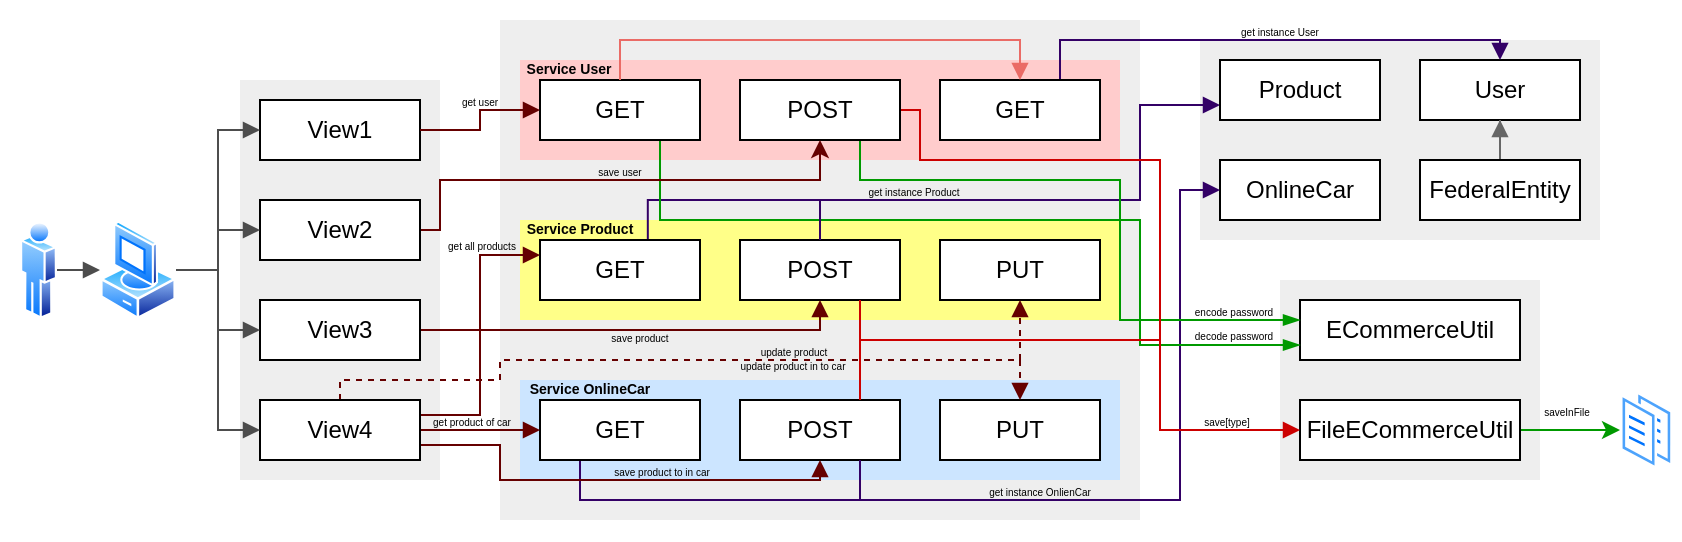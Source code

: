 <mxfile version="24.4.4" type="device">
  <diagram name="Página-1" id="pG7MugrTjKCeWoQ-RraY">
    <mxGraphModel dx="819" dy="426" grid="1" gridSize="10" guides="1" tooltips="1" connect="1" arrows="1" fold="1" page="1" pageScale="1" pageWidth="850" pageHeight="1100" math="0" shadow="0">
      <root>
        <mxCell id="0" />
        <mxCell id="1" parent="0" />
        <mxCell id="sE2eDl3IBhnxxQkwJqKN-86" value="" style="rounded=0;whiteSpace=wrap;html=1;strokeColor=none;" vertex="1" parent="1">
          <mxGeometry x="30" y="10" width="840" height="270" as="geometry" />
        </mxCell>
        <mxCell id="sE2eDl3IBhnxxQkwJqKN-63" value="" style="rounded=0;whiteSpace=wrap;html=1;fillColor=#eeeeee;strokeColor=none;" vertex="1" parent="1">
          <mxGeometry x="150" y="50" width="100" height="200" as="geometry" />
        </mxCell>
        <mxCell id="sE2eDl3IBhnxxQkwJqKN-62" value="" style="rounded=0;whiteSpace=wrap;html=1;fillColor=#eeeeee;strokeColor=none;" vertex="1" parent="1">
          <mxGeometry x="670" y="150" width="130" height="100" as="geometry" />
        </mxCell>
        <mxCell id="sE2eDl3IBhnxxQkwJqKN-61" value="" style="rounded=0;whiteSpace=wrap;html=1;fillColor=#eeeeee;strokeColor=none;" vertex="1" parent="1">
          <mxGeometry x="630" y="30" width="200" height="100" as="geometry" />
        </mxCell>
        <mxCell id="sE2eDl3IBhnxxQkwJqKN-57" value="" style="rounded=0;whiteSpace=wrap;html=1;strokeColor=none;fillColor=#eeeeee;" vertex="1" parent="1">
          <mxGeometry x="280" y="20" width="320" height="250" as="geometry" />
        </mxCell>
        <mxCell id="sE2eDl3IBhnxxQkwJqKN-58" value="" style="rounded=0;whiteSpace=wrap;html=1;fillColor=#ffcccc;strokeColor=none;" vertex="1" parent="1">
          <mxGeometry x="290" y="40" width="300" height="50" as="geometry" />
        </mxCell>
        <mxCell id="sE2eDl3IBhnxxQkwJqKN-59" value="" style="rounded=0;whiteSpace=wrap;html=1;fillColor=#ffff88;strokeColor=none;" vertex="1" parent="1">
          <mxGeometry x="290" y="120" width="300" height="50" as="geometry" />
        </mxCell>
        <mxCell id="sE2eDl3IBhnxxQkwJqKN-60" value="" style="rounded=0;whiteSpace=wrap;html=1;fillColor=#cce5ff;strokeColor=none;" vertex="1" parent="1">
          <mxGeometry x="290" y="200" width="300" height="50" as="geometry" />
        </mxCell>
        <mxCell id="sE2eDl3IBhnxxQkwJqKN-1" value="User" style="rounded=0;whiteSpace=wrap;html=1;" vertex="1" parent="1">
          <mxGeometry x="740" y="40" width="80" height="30" as="geometry" />
        </mxCell>
        <mxCell id="sE2eDl3IBhnxxQkwJqKN-49" style="edgeStyle=orthogonalEdgeStyle;rounded=0;orthogonalLoop=1;jettySize=auto;html=1;exitX=0;exitY=0.75;exitDx=0;exitDy=0;entryX=0.674;entryY=-0.003;entryDx=0;entryDy=0;startArrow=block;startFill=1;endArrow=none;endFill=0;strokeColor=#330066;entryPerimeter=0;" edge="1" parent="1" source="sE2eDl3IBhnxxQkwJqKN-2" target="sE2eDl3IBhnxxQkwJqKN-14">
          <mxGeometry relative="1" as="geometry">
            <Array as="points">
              <mxPoint x="600" y="62" />
              <mxPoint x="600" y="110" />
              <mxPoint x="354" y="110" />
            </Array>
          </mxGeometry>
        </mxCell>
        <mxCell id="sE2eDl3IBhnxxQkwJqKN-2" value="Product" style="rounded=0;whiteSpace=wrap;html=1;" vertex="1" parent="1">
          <mxGeometry x="640" y="40" width="80" height="30" as="geometry" />
        </mxCell>
        <mxCell id="sE2eDl3IBhnxxQkwJqKN-3" value="OnlineCar" style="rounded=0;whiteSpace=wrap;html=1;" vertex="1" parent="1">
          <mxGeometry x="640" y="90" width="80" height="30" as="geometry" />
        </mxCell>
        <mxCell id="sE2eDl3IBhnxxQkwJqKN-4" value="ECommerceUtil" style="rounded=0;whiteSpace=wrap;html=1;" vertex="1" parent="1">
          <mxGeometry x="680" y="160" width="110" height="30" as="geometry" />
        </mxCell>
        <mxCell id="sE2eDl3IBhnxxQkwJqKN-48" style="edgeStyle=orthogonalEdgeStyle;rounded=0;orthogonalLoop=1;jettySize=auto;html=1;entryX=0.5;entryY=1;entryDx=0;entryDy=0;endArrow=block;endFill=1;strokeColor=#666666;" edge="1" parent="1" source="sE2eDl3IBhnxxQkwJqKN-6" target="sE2eDl3IBhnxxQkwJqKN-1">
          <mxGeometry relative="1" as="geometry" />
        </mxCell>
        <mxCell id="sE2eDl3IBhnxxQkwJqKN-6" value="FederalEntity" style="rounded=0;whiteSpace=wrap;html=1;" vertex="1" parent="1">
          <mxGeometry x="740" y="90" width="80" height="30" as="geometry" />
        </mxCell>
        <mxCell id="sE2eDl3IBhnxxQkwJqKN-77" style="edgeStyle=orthogonalEdgeStyle;rounded=0;orthogonalLoop=1;jettySize=auto;html=1;entryX=0;entryY=0.5;entryDx=0;entryDy=0;strokeColor=#009900;" edge="1" parent="1" source="sE2eDl3IBhnxxQkwJqKN-7" target="sE2eDl3IBhnxxQkwJqKN-76">
          <mxGeometry relative="1" as="geometry" />
        </mxCell>
        <mxCell id="sE2eDl3IBhnxxQkwJqKN-7" value="FileECommerceUtil" style="rounded=0;whiteSpace=wrap;html=1;" vertex="1" parent="1">
          <mxGeometry x="680" y="210" width="110" height="30" as="geometry" />
        </mxCell>
        <mxCell id="sE2eDl3IBhnxxQkwJqKN-46" style="edgeStyle=orthogonalEdgeStyle;rounded=0;orthogonalLoop=1;jettySize=auto;html=1;exitX=0.25;exitY=1;exitDx=0;exitDy=0;entryX=0;entryY=0.5;entryDx=0;entryDy=0;endArrow=block;endFill=1;strokeColor=#330066;" edge="1" parent="1" source="sE2eDl3IBhnxxQkwJqKN-8" target="sE2eDl3IBhnxxQkwJqKN-3">
          <mxGeometry relative="1" as="geometry">
            <Array as="points">
              <mxPoint x="320" y="260" />
              <mxPoint x="620" y="260" />
              <mxPoint x="620" y="105" />
            </Array>
          </mxGeometry>
        </mxCell>
        <mxCell id="sE2eDl3IBhnxxQkwJqKN-8" value="GET" style="rounded=0;whiteSpace=wrap;html=1;" vertex="1" parent="1">
          <mxGeometry x="300" y="210" width="80" height="30" as="geometry" />
        </mxCell>
        <mxCell id="sE2eDl3IBhnxxQkwJqKN-9" value="POST" style="rounded=0;whiteSpace=wrap;html=1;" vertex="1" parent="1">
          <mxGeometry x="400" y="210" width="80" height="30" as="geometry" />
        </mxCell>
        <mxCell id="sE2eDl3IBhnxxQkwJqKN-10" value="PUT" style="rounded=0;whiteSpace=wrap;html=1;" vertex="1" parent="1">
          <mxGeometry x="500" y="210" width="80" height="30" as="geometry" />
        </mxCell>
        <mxCell id="sE2eDl3IBhnxxQkwJqKN-54" style="edgeStyle=orthogonalEdgeStyle;rounded=0;orthogonalLoop=1;jettySize=auto;html=1;exitX=0.75;exitY=1;exitDx=0;exitDy=0;entryX=0;entryY=0.75;entryDx=0;entryDy=0;endArrow=blockThin;endFill=1;strokeColor=#009900;" edge="1" parent="1" source="sE2eDl3IBhnxxQkwJqKN-11" target="sE2eDl3IBhnxxQkwJqKN-4">
          <mxGeometry relative="1" as="geometry">
            <Array as="points">
              <mxPoint x="360" y="120" />
              <mxPoint x="600" y="120" />
              <mxPoint x="600" y="183" />
            </Array>
          </mxGeometry>
        </mxCell>
        <mxCell id="sE2eDl3IBhnxxQkwJqKN-11" value="GET" style="rounded=0;whiteSpace=wrap;html=1;" vertex="1" parent="1">
          <mxGeometry x="300" y="50" width="80" height="30" as="geometry" />
        </mxCell>
        <mxCell id="sE2eDl3IBhnxxQkwJqKN-52" style="edgeStyle=orthogonalEdgeStyle;rounded=0;orthogonalLoop=1;jettySize=auto;html=1;exitX=0.75;exitY=1;exitDx=0;exitDy=0;endArrow=blockThin;endFill=1;strokeColor=#009900;" edge="1" parent="1" source="sE2eDl3IBhnxxQkwJqKN-12">
          <mxGeometry relative="1" as="geometry">
            <mxPoint x="680" y="170" as="targetPoint" />
            <Array as="points">
              <mxPoint x="460" y="100" />
              <mxPoint x="590" y="100" />
              <mxPoint x="590" y="170" />
              <mxPoint x="680" y="170" />
            </Array>
          </mxGeometry>
        </mxCell>
        <mxCell id="sE2eDl3IBhnxxQkwJqKN-72" style="edgeStyle=orthogonalEdgeStyle;rounded=0;orthogonalLoop=1;jettySize=auto;html=1;entryX=0;entryY=0.5;entryDx=0;entryDy=0;exitX=1;exitY=0.5;exitDx=0;exitDy=0;endArrow=block;endFill=1;strokeColor=#CC0000;" edge="1" parent="1" source="sE2eDl3IBhnxxQkwJqKN-12" target="sE2eDl3IBhnxxQkwJqKN-7">
          <mxGeometry relative="1" as="geometry">
            <Array as="points">
              <mxPoint x="490" y="65" />
              <mxPoint x="490" y="90" />
              <mxPoint x="610" y="90" />
              <mxPoint x="610" y="225" />
            </Array>
          </mxGeometry>
        </mxCell>
        <mxCell id="sE2eDl3IBhnxxQkwJqKN-12" value="POST" style="rounded=0;whiteSpace=wrap;html=1;" vertex="1" parent="1">
          <mxGeometry x="400" y="50" width="80" height="30" as="geometry" />
        </mxCell>
        <mxCell id="sE2eDl3IBhnxxQkwJqKN-14" value="GET" style="rounded=0;whiteSpace=wrap;html=1;" vertex="1" parent="1">
          <mxGeometry x="300" y="130" width="80" height="30" as="geometry" />
        </mxCell>
        <mxCell id="sE2eDl3IBhnxxQkwJqKN-15" value="POST" style="rounded=0;whiteSpace=wrap;html=1;" vertex="1" parent="1">
          <mxGeometry x="400" y="130" width="80" height="30" as="geometry" />
        </mxCell>
        <mxCell id="sE2eDl3IBhnxxQkwJqKN-43" style="edgeStyle=orthogonalEdgeStyle;rounded=0;orthogonalLoop=1;jettySize=auto;html=1;entryX=0.5;entryY=0;entryDx=0;entryDy=0;endArrow=block;endFill=1;dashed=1;strokeColor=#660000;" edge="1" parent="1" target="sE2eDl3IBhnxxQkwJqKN-10">
          <mxGeometry relative="1" as="geometry">
            <mxPoint x="540" y="190" as="sourcePoint" />
          </mxGeometry>
        </mxCell>
        <mxCell id="sE2eDl3IBhnxxQkwJqKN-16" value="PUT" style="rounded=0;whiteSpace=wrap;html=1;" vertex="1" parent="1">
          <mxGeometry x="500" y="130" width="80" height="30" as="geometry" />
        </mxCell>
        <mxCell id="sE2eDl3IBhnxxQkwJqKN-50" style="edgeStyle=orthogonalEdgeStyle;rounded=0;orthogonalLoop=1;jettySize=auto;html=1;exitX=0.75;exitY=0;exitDx=0;exitDy=0;entryX=0.5;entryY=0;entryDx=0;entryDy=0;endArrow=block;endFill=1;strokeColor=#330066;" edge="1" parent="1" source="sE2eDl3IBhnxxQkwJqKN-17" target="sE2eDl3IBhnxxQkwJqKN-1">
          <mxGeometry relative="1" as="geometry">
            <Array as="points">
              <mxPoint x="560" y="30" />
              <mxPoint x="780" y="30" />
            </Array>
          </mxGeometry>
        </mxCell>
        <mxCell id="sE2eDl3IBhnxxQkwJqKN-17" value="GET" style="rounded=0;whiteSpace=wrap;html=1;" vertex="1" parent="1">
          <mxGeometry x="500" y="50" width="80" height="30" as="geometry" />
        </mxCell>
        <mxCell id="sE2eDl3IBhnxxQkwJqKN-18" value="View1" style="rounded=0;whiteSpace=wrap;html=1;" vertex="1" parent="1">
          <mxGeometry x="160" y="60" width="80" height="30" as="geometry" />
        </mxCell>
        <mxCell id="sE2eDl3IBhnxxQkwJqKN-27" style="edgeStyle=orthogonalEdgeStyle;rounded=0;orthogonalLoop=1;jettySize=auto;html=1;entryX=0.5;entryY=1;entryDx=0;entryDy=0;exitX=1;exitY=0.5;exitDx=0;exitDy=0;strokeColor=#660000;" edge="1" parent="1" source="sE2eDl3IBhnxxQkwJqKN-20" target="sE2eDl3IBhnxxQkwJqKN-12">
          <mxGeometry relative="1" as="geometry">
            <Array as="points">
              <mxPoint x="250" y="125" />
              <mxPoint x="250" y="100" />
              <mxPoint x="440" y="100" />
            </Array>
          </mxGeometry>
        </mxCell>
        <mxCell id="sE2eDl3IBhnxxQkwJqKN-20" value="View2" style="rounded=0;whiteSpace=wrap;html=1;" vertex="1" parent="1">
          <mxGeometry x="160" y="110" width="80" height="30" as="geometry" />
        </mxCell>
        <mxCell id="sE2eDl3IBhnxxQkwJqKN-31" style="edgeStyle=orthogonalEdgeStyle;rounded=0;orthogonalLoop=1;jettySize=auto;html=1;entryX=0.5;entryY=1;entryDx=0;entryDy=0;endArrow=block;endFill=1;strokeColor=#660000;" edge="1" parent="1" source="sE2eDl3IBhnxxQkwJqKN-21" target="sE2eDl3IBhnxxQkwJqKN-15">
          <mxGeometry relative="1" as="geometry">
            <Array as="points">
              <mxPoint x="440" y="175" />
            </Array>
          </mxGeometry>
        </mxCell>
        <mxCell id="sE2eDl3IBhnxxQkwJqKN-21" value="View3" style="rounded=0;whiteSpace=wrap;html=1;" vertex="1" parent="1">
          <mxGeometry x="160" y="160" width="80" height="30" as="geometry" />
        </mxCell>
        <mxCell id="sE2eDl3IBhnxxQkwJqKN-33" style="edgeStyle=orthogonalEdgeStyle;rounded=0;orthogonalLoop=1;jettySize=auto;html=1;exitX=1;exitY=0.25;exitDx=0;exitDy=0;entryX=0;entryY=0.25;entryDx=0;entryDy=0;endArrow=block;endFill=1;strokeColor=#660000;" edge="1" parent="1" source="sE2eDl3IBhnxxQkwJqKN-22" target="sE2eDl3IBhnxxQkwJqKN-14">
          <mxGeometry relative="1" as="geometry" />
        </mxCell>
        <mxCell id="sE2eDl3IBhnxxQkwJqKN-35" style="edgeStyle=orthogonalEdgeStyle;rounded=0;orthogonalLoop=1;jettySize=auto;html=1;exitX=1;exitY=0.75;exitDx=0;exitDy=0;entryX=0.5;entryY=1;entryDx=0;entryDy=0;endArrow=block;endFill=1;strokeColor=#660000;" edge="1" parent="1" source="sE2eDl3IBhnxxQkwJqKN-22" target="sE2eDl3IBhnxxQkwJqKN-9">
          <mxGeometry relative="1" as="geometry">
            <Array as="points">
              <mxPoint x="280" y="233" />
              <mxPoint x="280" y="250" />
              <mxPoint x="440" y="250" />
            </Array>
          </mxGeometry>
        </mxCell>
        <mxCell id="sE2eDl3IBhnxxQkwJqKN-36" style="edgeStyle=orthogonalEdgeStyle;rounded=0;orthogonalLoop=1;jettySize=auto;html=1;entryX=0;entryY=0.5;entryDx=0;entryDy=0;endArrow=block;endFill=1;strokeColor=#660000;" edge="1" parent="1" source="sE2eDl3IBhnxxQkwJqKN-22" target="sE2eDl3IBhnxxQkwJqKN-8">
          <mxGeometry relative="1" as="geometry" />
        </mxCell>
        <mxCell id="sE2eDl3IBhnxxQkwJqKN-41" style="edgeStyle=orthogonalEdgeStyle;rounded=0;orthogonalLoop=1;jettySize=auto;html=1;entryX=0.5;entryY=1;entryDx=0;entryDy=0;exitX=0.5;exitY=0;exitDx=0;exitDy=0;endArrow=block;endFill=1;dashed=1;strokeColor=#660000;" edge="1" parent="1" source="sE2eDl3IBhnxxQkwJqKN-22" target="sE2eDl3IBhnxxQkwJqKN-16">
          <mxGeometry relative="1" as="geometry">
            <Array as="points">
              <mxPoint x="200" y="200" />
              <mxPoint x="280" y="200" />
              <mxPoint x="280" y="190" />
              <mxPoint x="540" y="190" />
            </Array>
          </mxGeometry>
        </mxCell>
        <mxCell id="sE2eDl3IBhnxxQkwJqKN-22" value="View4" style="rounded=0;whiteSpace=wrap;html=1;" vertex="1" parent="1">
          <mxGeometry x="160" y="210" width="80" height="30" as="geometry" />
        </mxCell>
        <mxCell id="sE2eDl3IBhnxxQkwJqKN-23" value="" style="endArrow=block;html=1;rounded=0;exitX=1;exitY=0.5;exitDx=0;exitDy=0;entryX=0;entryY=0.5;entryDx=0;entryDy=0;endFill=1;strokeColor=#660000;" edge="1" parent="1" source="sE2eDl3IBhnxxQkwJqKN-18" target="sE2eDl3IBhnxxQkwJqKN-11">
          <mxGeometry width="50" height="50" relative="1" as="geometry">
            <mxPoint x="330" y="140" as="sourcePoint" />
            <mxPoint x="380" y="90" as="targetPoint" />
            <Array as="points">
              <mxPoint x="270" y="75" />
              <mxPoint x="270" y="65" />
            </Array>
          </mxGeometry>
        </mxCell>
        <mxCell id="sE2eDl3IBhnxxQkwJqKN-24" value="get user" style="text;html=1;align=center;verticalAlign=middle;whiteSpace=wrap;rounded=0;fontSize=5;" vertex="1" parent="1">
          <mxGeometry x="250" y="55" width="40" height="10" as="geometry" />
        </mxCell>
        <mxCell id="sE2eDl3IBhnxxQkwJqKN-25" value="Service User" style="text;html=1;align=center;verticalAlign=middle;whiteSpace=wrap;rounded=0;fontSize=7;labelPosition=center;verticalLabelPosition=middle;fontStyle=1" vertex="1" parent="1">
          <mxGeometry x="290" y="40" width="49" height="10" as="geometry" />
        </mxCell>
        <mxCell id="sE2eDl3IBhnxxQkwJqKN-26" value="" style="endArrow=block;html=1;rounded=0;exitX=0.5;exitY=0;exitDx=0;exitDy=0;entryX=0.5;entryY=0;entryDx=0;entryDy=0;endFill=1;strokeColor=#EA6B66;" edge="1" parent="1" source="sE2eDl3IBhnxxQkwJqKN-11" target="sE2eDl3IBhnxxQkwJqKN-17">
          <mxGeometry width="50" height="50" relative="1" as="geometry">
            <mxPoint x="410" y="110" as="sourcePoint" />
            <mxPoint x="460" y="60" as="targetPoint" />
            <Array as="points">
              <mxPoint x="340" y="30" />
              <mxPoint x="440" y="30" />
              <mxPoint x="540" y="30" />
            </Array>
          </mxGeometry>
        </mxCell>
        <mxCell id="sE2eDl3IBhnxxQkwJqKN-30" value="save user" style="text;html=1;align=center;verticalAlign=middle;whiteSpace=wrap;rounded=0;fontSize=5;" vertex="1" parent="1">
          <mxGeometry x="320" y="90" width="40" height="10" as="geometry" />
        </mxCell>
        <mxCell id="sE2eDl3IBhnxxQkwJqKN-32" value="save product" style="text;html=1;align=center;verticalAlign=middle;whiteSpace=wrap;rounded=0;fontSize=5;" vertex="1" parent="1">
          <mxGeometry x="330" y="173" width="40" height="10" as="geometry" />
        </mxCell>
        <mxCell id="sE2eDl3IBhnxxQkwJqKN-34" value="get all products" style="text;html=1;align=center;verticalAlign=middle;whiteSpace=wrap;rounded=0;fontSize=5;" vertex="1" parent="1">
          <mxGeometry x="251" y="127" width="40" height="10" as="geometry" />
        </mxCell>
        <mxCell id="sE2eDl3IBhnxxQkwJqKN-37" value="save product to in car" style="text;html=1;align=center;verticalAlign=middle;whiteSpace=wrap;rounded=0;fontSize=5;" vertex="1" parent="1">
          <mxGeometry x="336" y="240" width="50" height="10" as="geometry" />
        </mxCell>
        <mxCell id="sE2eDl3IBhnxxQkwJqKN-38" value="get product of car" style="text;html=1;align=center;verticalAlign=middle;whiteSpace=wrap;rounded=0;fontSize=5;" vertex="1" parent="1">
          <mxGeometry x="241" y="215" width="50" height="10" as="geometry" />
        </mxCell>
        <mxCell id="sE2eDl3IBhnxxQkwJqKN-42" value="update product" style="text;html=1;align=center;verticalAlign=middle;whiteSpace=wrap;rounded=0;fontSize=5;" vertex="1" parent="1">
          <mxGeometry x="407" y="180" width="40" height="10" as="geometry" />
        </mxCell>
        <mxCell id="sE2eDl3IBhnxxQkwJqKN-44" value="update product in to car" style="text;html=1;align=center;verticalAlign=middle;whiteSpace=wrap;rounded=0;fontSize=5;" vertex="1" parent="1">
          <mxGeometry x="398" y="187" width="57" height="10" as="geometry" />
        </mxCell>
        <mxCell id="sE2eDl3IBhnxxQkwJqKN-51" value="" style="endArrow=none;html=1;rounded=0;entryX=0.75;entryY=1;entryDx=0;entryDy=0;strokeColor=#330066;" edge="1" parent="1" target="sE2eDl3IBhnxxQkwJqKN-9">
          <mxGeometry width="50" height="50" relative="1" as="geometry">
            <mxPoint x="460" y="260" as="sourcePoint" />
            <mxPoint x="580" y="190" as="targetPoint" />
          </mxGeometry>
        </mxCell>
        <mxCell id="sE2eDl3IBhnxxQkwJqKN-53" value="encode password" style="text;html=1;align=center;verticalAlign=middle;whiteSpace=wrap;rounded=0;fontSize=5;" vertex="1" parent="1">
          <mxGeometry x="607" y="160" width="80" height="10" as="geometry" />
        </mxCell>
        <mxCell id="sE2eDl3IBhnxxQkwJqKN-55" value="decode password" style="text;html=1;align=center;verticalAlign=middle;whiteSpace=wrap;rounded=0;fontSize=5;" vertex="1" parent="1">
          <mxGeometry x="607" y="172" width="80" height="10" as="geometry" />
        </mxCell>
        <mxCell id="sE2eDl3IBhnxxQkwJqKN-65" value="get instance User" style="text;html=1;align=center;verticalAlign=middle;whiteSpace=wrap;rounded=0;fontSize=5;" vertex="1" parent="1">
          <mxGeometry x="630" y="20" width="80" height="10" as="geometry" />
        </mxCell>
        <mxCell id="sE2eDl3IBhnxxQkwJqKN-66" value="get instance Product" style="text;html=1;align=center;verticalAlign=middle;whiteSpace=wrap;rounded=0;fontSize=5;" vertex="1" parent="1">
          <mxGeometry x="447" y="100" width="80" height="10" as="geometry" />
        </mxCell>
        <mxCell id="sE2eDl3IBhnxxQkwJqKN-68" value="get instance OnlienCar" style="text;html=1;align=center;verticalAlign=middle;whiteSpace=wrap;rounded=0;fontSize=5;" vertex="1" parent="1">
          <mxGeometry x="510" y="250" width="80" height="10" as="geometry" />
        </mxCell>
        <mxCell id="sE2eDl3IBhnxxQkwJqKN-69" value="" style="endArrow=none;html=1;rounded=0;exitX=0.5;exitY=0;exitDx=0;exitDy=0;strokeColor=#330066;" edge="1" parent="1" source="sE2eDl3IBhnxxQkwJqKN-15">
          <mxGeometry width="50" height="50" relative="1" as="geometry">
            <mxPoint x="450" y="90" as="sourcePoint" />
            <mxPoint x="440" y="110" as="targetPoint" />
          </mxGeometry>
        </mxCell>
        <mxCell id="sE2eDl3IBhnxxQkwJqKN-70" value="Service Product" style="text;html=1;align=center;verticalAlign=middle;whiteSpace=wrap;rounded=0;fontSize=7;labelPosition=center;verticalLabelPosition=middle;fontStyle=1" vertex="1" parent="1">
          <mxGeometry x="290" y="120" width="60" height="10" as="geometry" />
        </mxCell>
        <mxCell id="sE2eDl3IBhnxxQkwJqKN-71" value="Service OnlineCar" style="text;html=1;align=center;verticalAlign=middle;whiteSpace=wrap;rounded=0;fontSize=7;labelPosition=center;verticalLabelPosition=middle;fontStyle=1" vertex="1" parent="1">
          <mxGeometry x="290" y="200" width="70" height="10" as="geometry" />
        </mxCell>
        <mxCell id="sE2eDl3IBhnxxQkwJqKN-73" value="" style="endArrow=none;html=1;rounded=0;exitX=0.75;exitY=1;exitDx=0;exitDy=0;strokeColor=#CC0000;" edge="1" parent="1" source="sE2eDl3IBhnxxQkwJqKN-15">
          <mxGeometry width="50" height="50" relative="1" as="geometry">
            <mxPoint x="450" y="180" as="sourcePoint" />
            <mxPoint x="610" y="180" as="targetPoint" />
            <Array as="points">
              <mxPoint x="460" y="180" />
            </Array>
          </mxGeometry>
        </mxCell>
        <mxCell id="sE2eDl3IBhnxxQkwJqKN-74" value="" style="endArrow=none;html=1;rounded=0;exitX=0.75;exitY=0;exitDx=0;exitDy=0;strokeColor=#CC0000;" edge="1" parent="1" source="sE2eDl3IBhnxxQkwJqKN-9">
          <mxGeometry width="50" height="50" relative="1" as="geometry">
            <mxPoint x="540" y="180" as="sourcePoint" />
            <mxPoint x="460" y="180" as="targetPoint" />
          </mxGeometry>
        </mxCell>
        <mxCell id="sE2eDl3IBhnxxQkwJqKN-75" value="save[type]" style="text;html=1;align=center;verticalAlign=middle;whiteSpace=wrap;rounded=0;fontSize=5;" vertex="1" parent="1">
          <mxGeometry x="629.5" y="215" width="27" height="10" as="geometry" />
        </mxCell>
        <mxCell id="sE2eDl3IBhnxxQkwJqKN-76" value="" style="image;aspect=fixed;perimeter=ellipsePerimeter;html=1;align=center;shadow=0;dashed=0;spacingTop=3;image=img/lib/active_directory/documents.svg;" vertex="1" parent="1">
          <mxGeometry x="840" y="205" width="26.4" height="40" as="geometry" />
        </mxCell>
        <mxCell id="sE2eDl3IBhnxxQkwJqKN-78" value="saveInFile" style="text;html=1;align=center;verticalAlign=middle;whiteSpace=wrap;rounded=0;fontSize=5;" vertex="1" parent="1">
          <mxGeometry x="800" y="210" width="27" height="10" as="geometry" />
        </mxCell>
        <mxCell id="sE2eDl3IBhnxxQkwJqKN-81" style="edgeStyle=orthogonalEdgeStyle;rounded=0;orthogonalLoop=1;jettySize=auto;html=1;exitX=1;exitY=0.5;exitDx=0;exitDy=0;entryX=0;entryY=0.5;entryDx=0;entryDy=0;strokeColor=#4D4D4D;endArrow=block;endFill=1;" edge="1" parent="1" source="sE2eDl3IBhnxxQkwJqKN-79" target="sE2eDl3IBhnxxQkwJqKN-80">
          <mxGeometry relative="1" as="geometry" />
        </mxCell>
        <mxCell id="sE2eDl3IBhnxxQkwJqKN-79" value="" style="image;aspect=fixed;perimeter=ellipsePerimeter;html=1;align=center;shadow=0;dashed=0;spacingTop=3;image=img/lib/active_directory/user.svg;" vertex="1" parent="1">
          <mxGeometry x="40" y="120" width="18.5" height="50" as="geometry" />
        </mxCell>
        <mxCell id="sE2eDl3IBhnxxQkwJqKN-82" style="edgeStyle=orthogonalEdgeStyle;rounded=0;orthogonalLoop=1;jettySize=auto;html=1;exitX=1;exitY=0.5;exitDx=0;exitDy=0;entryX=0;entryY=0.5;entryDx=0;entryDy=0;endArrow=block;endFill=1;strokeColor=#4D4D4D;" edge="1" parent="1" source="sE2eDl3IBhnxxQkwJqKN-80" target="sE2eDl3IBhnxxQkwJqKN-18">
          <mxGeometry relative="1" as="geometry" />
        </mxCell>
        <mxCell id="sE2eDl3IBhnxxQkwJqKN-83" style="edgeStyle=orthogonalEdgeStyle;rounded=0;orthogonalLoop=1;jettySize=auto;html=1;entryX=0;entryY=0.5;entryDx=0;entryDy=0;endArrow=block;endFill=1;strokeColor=#4D4D4D;" edge="1" parent="1" source="sE2eDl3IBhnxxQkwJqKN-80" target="sE2eDl3IBhnxxQkwJqKN-20">
          <mxGeometry relative="1" as="geometry" />
        </mxCell>
        <mxCell id="sE2eDl3IBhnxxQkwJqKN-84" style="edgeStyle=orthogonalEdgeStyle;rounded=0;orthogonalLoop=1;jettySize=auto;html=1;entryX=0;entryY=0.5;entryDx=0;entryDy=0;endArrow=block;endFill=1;strokeColor=#4D4D4D;" edge="1" parent="1" source="sE2eDl3IBhnxxQkwJqKN-80" target="sE2eDl3IBhnxxQkwJqKN-21">
          <mxGeometry relative="1" as="geometry" />
        </mxCell>
        <mxCell id="sE2eDl3IBhnxxQkwJqKN-85" style="edgeStyle=orthogonalEdgeStyle;rounded=0;orthogonalLoop=1;jettySize=auto;html=1;entryX=0;entryY=0.5;entryDx=0;entryDy=0;endArrow=block;endFill=1;strokeColor=#4D4D4D;" edge="1" parent="1" source="sE2eDl3IBhnxxQkwJqKN-80" target="sE2eDl3IBhnxxQkwJqKN-22">
          <mxGeometry relative="1" as="geometry" />
        </mxCell>
        <mxCell id="sE2eDl3IBhnxxQkwJqKN-80" value="" style="image;aspect=fixed;perimeter=ellipsePerimeter;html=1;align=center;shadow=0;dashed=0;spacingTop=3;image=img/lib/active_directory/vista_client.svg;" vertex="1" parent="1">
          <mxGeometry x="80" y="120" width="38" height="50" as="geometry" />
        </mxCell>
      </root>
    </mxGraphModel>
  </diagram>
</mxfile>
